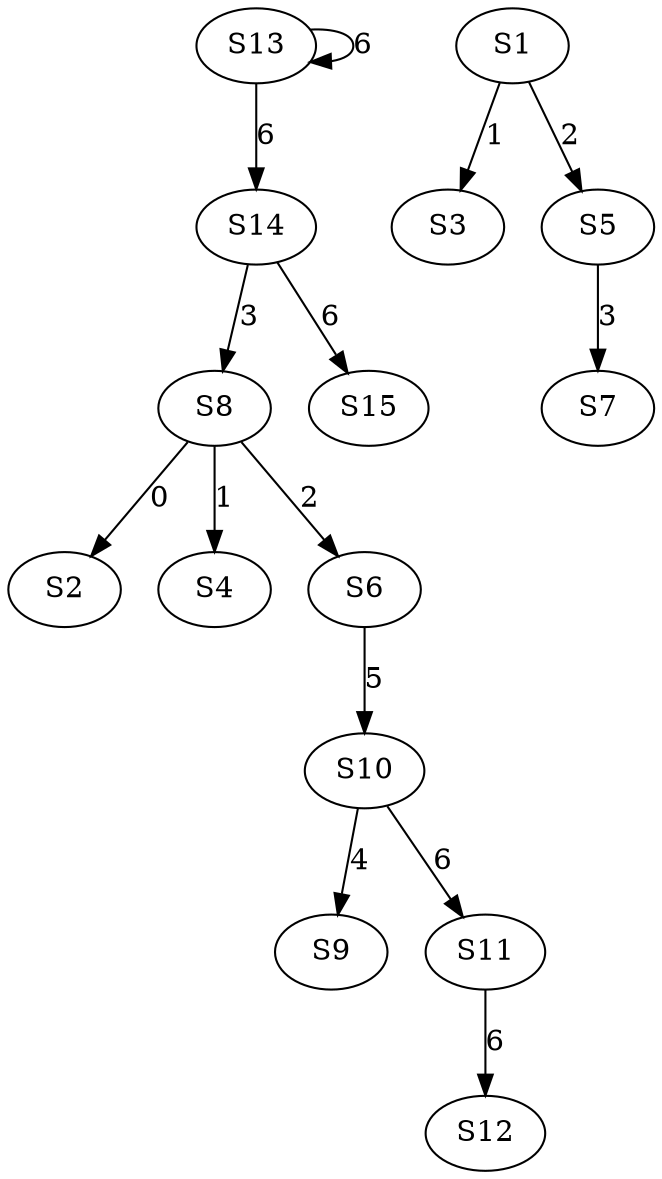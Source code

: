 strict digraph {
	S8 -> S2 [ label = 0 ];
	S1 -> S3 [ label = 1 ];
	S8 -> S4 [ label = 1 ];
	S1 -> S5 [ label = 2 ];
	S8 -> S6 [ label = 2 ];
	S5 -> S7 [ label = 3 ];
	S14 -> S8 [ label = 3 ];
	S10 -> S9 [ label = 4 ];
	S6 -> S10 [ label = 5 ];
	S10 -> S11 [ label = 6 ];
	S11 -> S12 [ label = 6 ];
	S13 -> S13 [ label = 6 ];
	S13 -> S14 [ label = 6 ];
	S14 -> S15 [ label = 6 ];
}